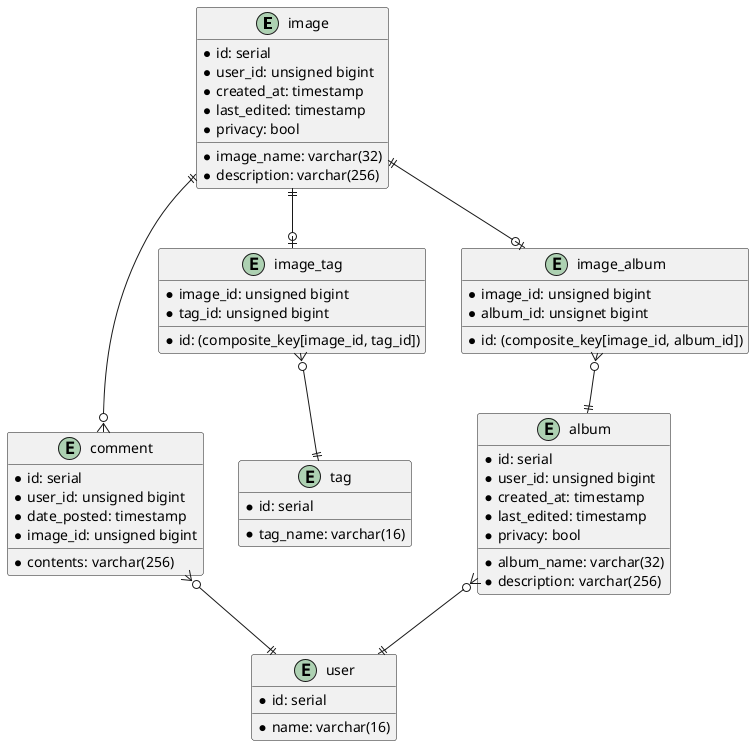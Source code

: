 @startuml
entity image {
* id: serial
* image_name: varchar(32)
* user_id: unsigned bigint
* created_at: timestamp
* last_edited: timestamp
* description: varchar(256)
* privacy: bool
  
}

entity comment {
*id: serial
*user_id: unsigned bigint
*contents: varchar(256)
*date_posted: timestamp
*image_id: unsigned bigint

}

entity tag {
*id: serial
*tag_name: varchar(16)
}

entity album {
*id: serial
*album_name: varchar(32)
*user_id: unsigned bigint
*description: varchar(256)
*created_at: timestamp
*last_edited: timestamp
*privacy: bool
}

entity image_tag{
  * id: (composite_key[image_id, tag_id])
  *image_id: unsigned bigint
  *tag_id: unsigned bigint
}

entity image_album{
  *id: (composite_key[image_id, album_id])
  *image_id: unsigned bigint
  *album_id: unsignet bigint
}

entity user{
  *id: serial
  *name: varchar(16)
}



image ||--o|  image_tag 
image_tag }o--|| tag
image ||--o| image_album
image_album }o--|| album
image ||--o{ comment
album }o--|| user
comment }o--|| user



@enduml